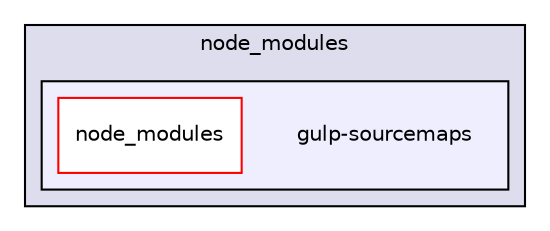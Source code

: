 digraph "gulp-src/node_modules/gulp-sourcemaps" {
  compound=true
  node [ fontsize="10", fontname="Helvetica"];
  edge [ labelfontsize="10", labelfontname="Helvetica"];
  subgraph clusterdir_0bffc950724b645a8d9120b028596a49 {
    graph [ bgcolor="#ddddee", pencolor="black", label="node_modules" fontname="Helvetica", fontsize="10", URL="dir_0bffc950724b645a8d9120b028596a49.html"]
  subgraph clusterdir_79be98b843d7ce361fe449b2994a6503 {
    graph [ bgcolor="#eeeeff", pencolor="black", label="" URL="dir_79be98b843d7ce361fe449b2994a6503.html"];
    dir_79be98b843d7ce361fe449b2994a6503 [shape=plaintext label="gulp-sourcemaps"];
    dir_2bbc6d33c0388a624016d692d8ef47a9 [shape=box label="node_modules" color="red" fillcolor="white" style="filled" URL="dir_2bbc6d33c0388a624016d692d8ef47a9.html"];
  }
  }
}
